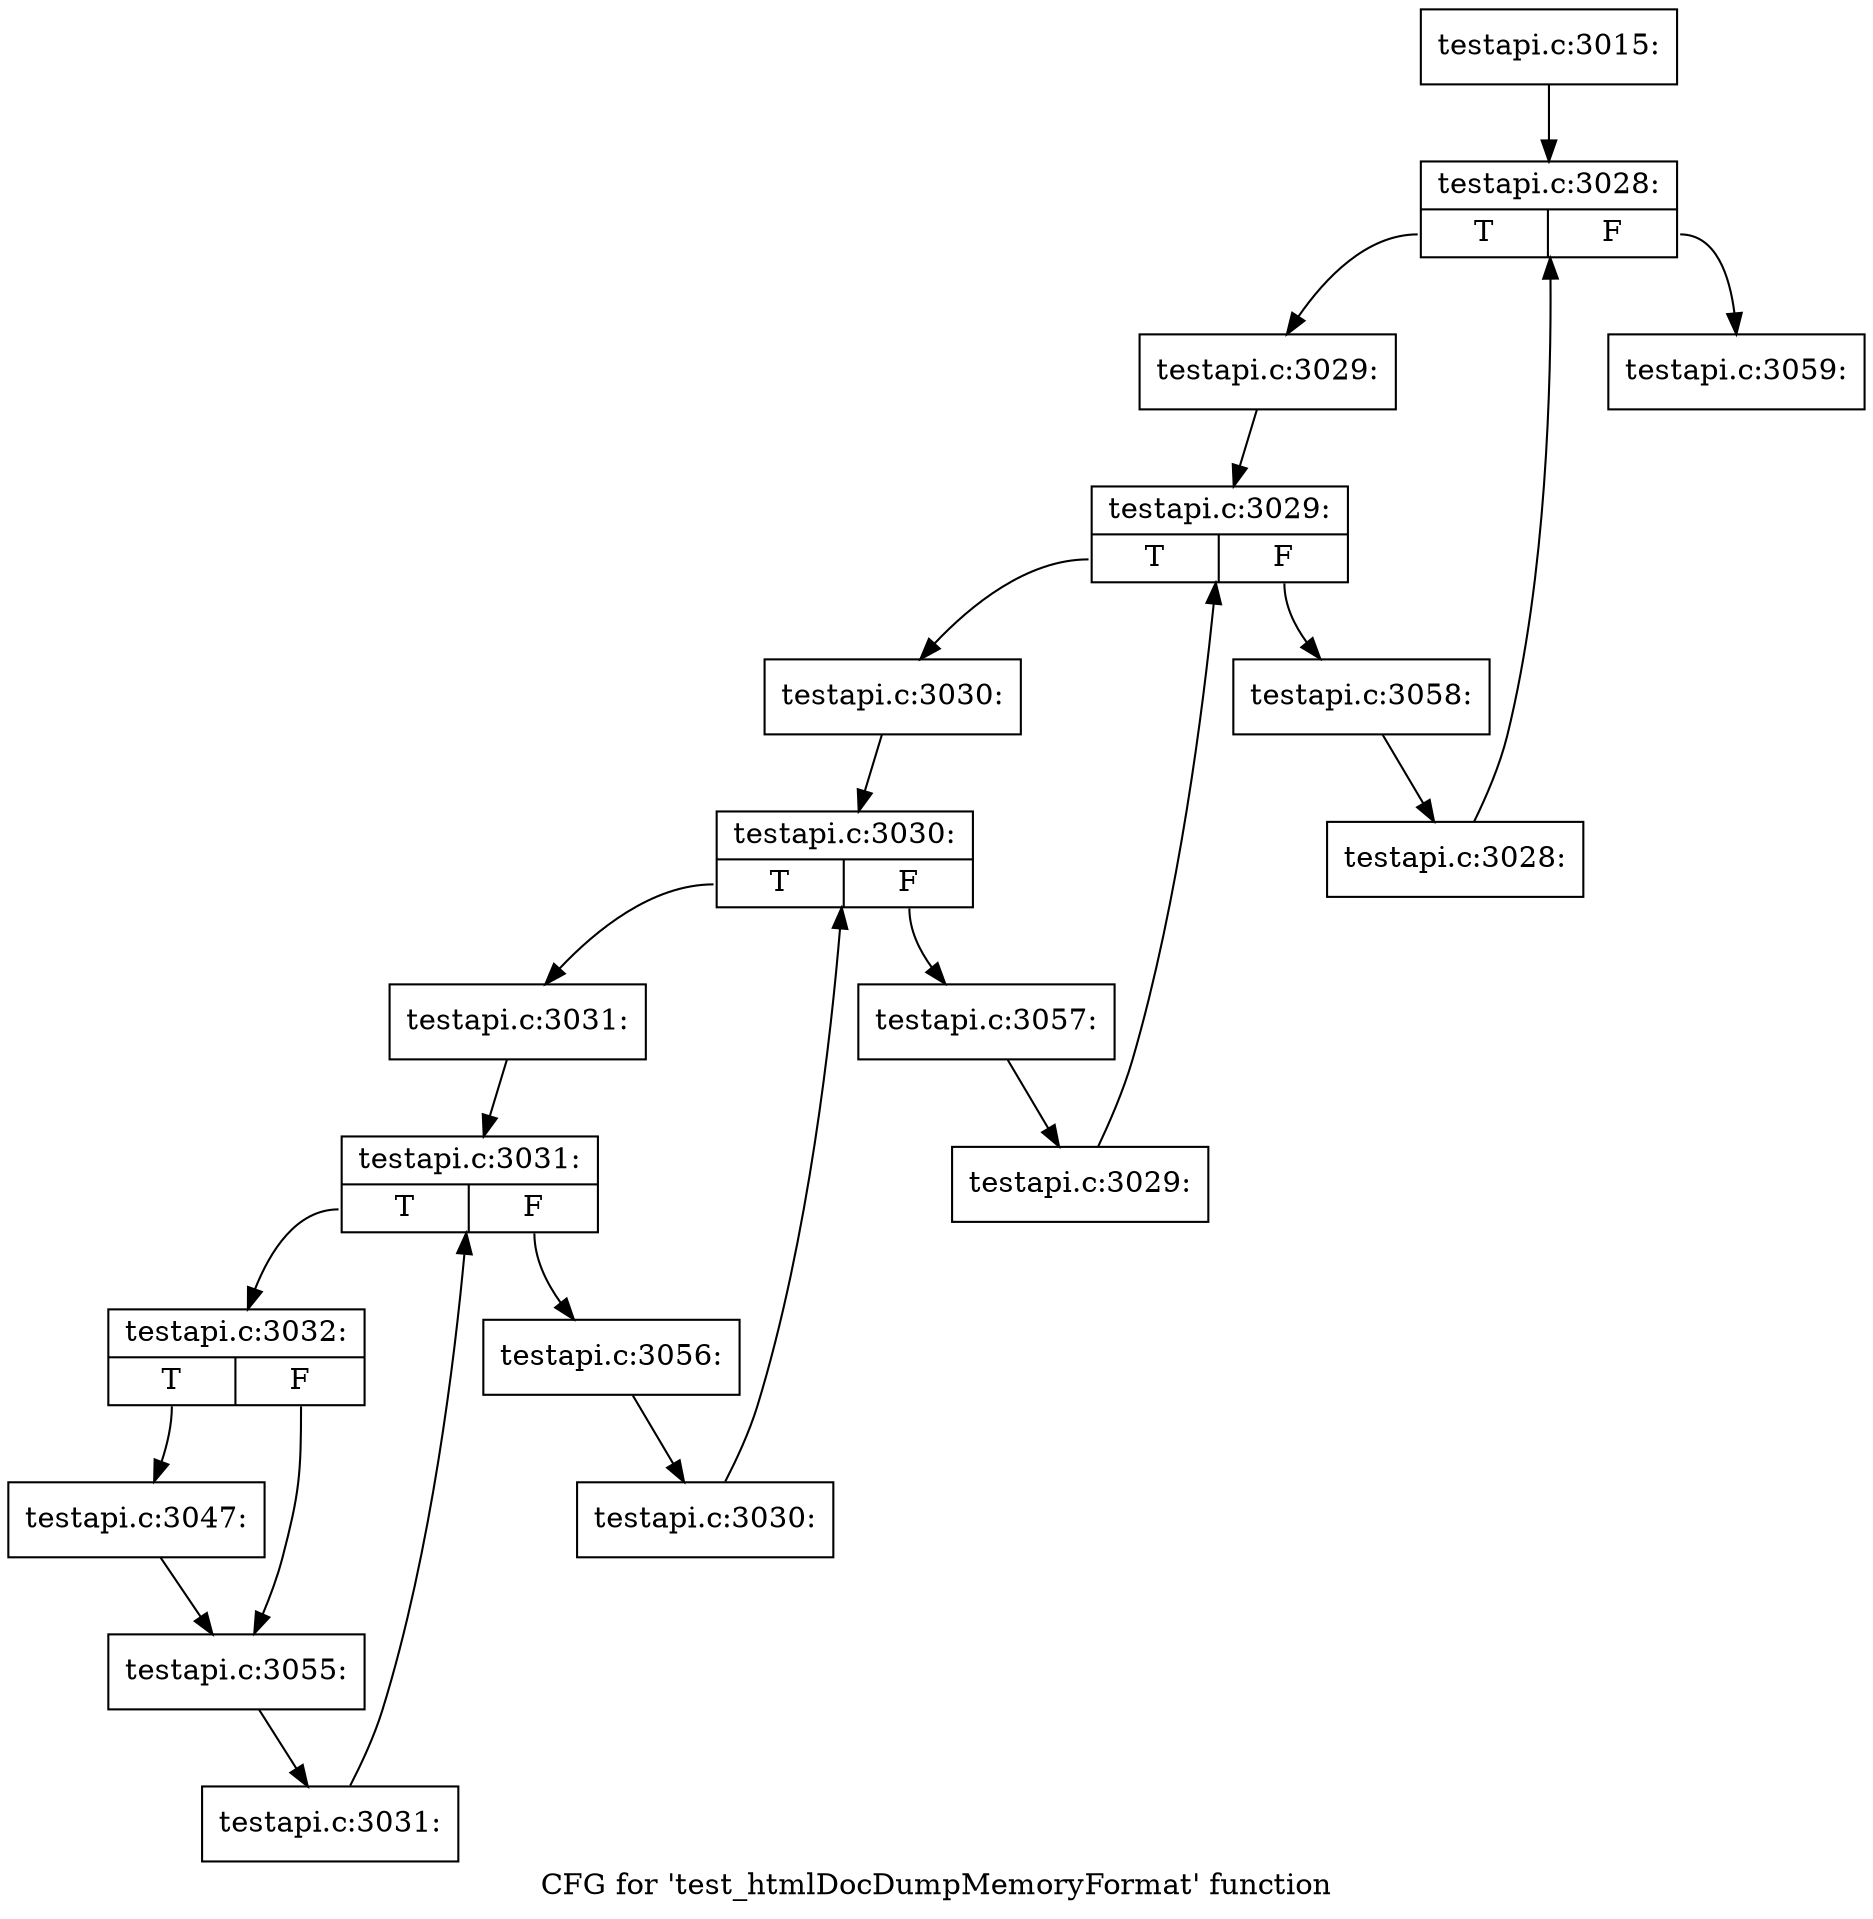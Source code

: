 digraph "CFG for 'test_htmlDocDumpMemoryFormat' function" {
	label="CFG for 'test_htmlDocDumpMemoryFormat' function";

	Node0x3826b90 [shape=record,label="{testapi.c:3015:}"];
	Node0x3826b90 -> Node0x41b7fa0;
	Node0x41b7fa0 [shape=record,label="{testapi.c:3028:|{<s0>T|<s1>F}}"];
	Node0x41b7fa0:s0 -> Node0x41b8280;
	Node0x41b7fa0:s1 -> Node0x41b7e00;
	Node0x41b8280 [shape=record,label="{testapi.c:3029:}"];
	Node0x41b8280 -> Node0x41b8670;
	Node0x41b8670 [shape=record,label="{testapi.c:3029:|{<s0>T|<s1>F}}"];
	Node0x41b8670:s0 -> Node0x41b88f0;
	Node0x41b8670:s1 -> Node0x41b8550;
	Node0x41b88f0 [shape=record,label="{testapi.c:3030:}"];
	Node0x41b88f0 -> Node0x41b8ce0;
	Node0x41b8ce0 [shape=record,label="{testapi.c:3030:|{<s0>T|<s1>F}}"];
	Node0x41b8ce0:s0 -> Node0x41b8f60;
	Node0x41b8ce0:s1 -> Node0x41b8bc0;
	Node0x41b8f60 [shape=record,label="{testapi.c:3031:}"];
	Node0x41b8f60 -> Node0x41b9350;
	Node0x41b9350 [shape=record,label="{testapi.c:3031:|{<s0>T|<s1>F}}"];
	Node0x41b9350:s0 -> Node0x41b95d0;
	Node0x41b9350:s1 -> Node0x41b9230;
	Node0x41b95d0 [shape=record,label="{testapi.c:3032:|{<s0>T|<s1>F}}"];
	Node0x41b95d0:s0 -> Node0x41babe0;
	Node0x41b95d0:s1 -> Node0x41baf10;
	Node0x41babe0 [shape=record,label="{testapi.c:3047:}"];
	Node0x41babe0 -> Node0x41baf10;
	Node0x41baf10 [shape=record,label="{testapi.c:3055:}"];
	Node0x41baf10 -> Node0x41b9540;
	Node0x41b9540 [shape=record,label="{testapi.c:3031:}"];
	Node0x41b9540 -> Node0x41b9350;
	Node0x41b9230 [shape=record,label="{testapi.c:3056:}"];
	Node0x41b9230 -> Node0x41b8ed0;
	Node0x41b8ed0 [shape=record,label="{testapi.c:3030:}"];
	Node0x41b8ed0 -> Node0x41b8ce0;
	Node0x41b8bc0 [shape=record,label="{testapi.c:3057:}"];
	Node0x41b8bc0 -> Node0x41b8860;
	Node0x41b8860 [shape=record,label="{testapi.c:3029:}"];
	Node0x41b8860 -> Node0x41b8670;
	Node0x41b8550 [shape=record,label="{testapi.c:3058:}"];
	Node0x41b8550 -> Node0x41b81f0;
	Node0x41b81f0 [shape=record,label="{testapi.c:3028:}"];
	Node0x41b81f0 -> Node0x41b7fa0;
	Node0x41b7e00 [shape=record,label="{testapi.c:3059:}"];
}
